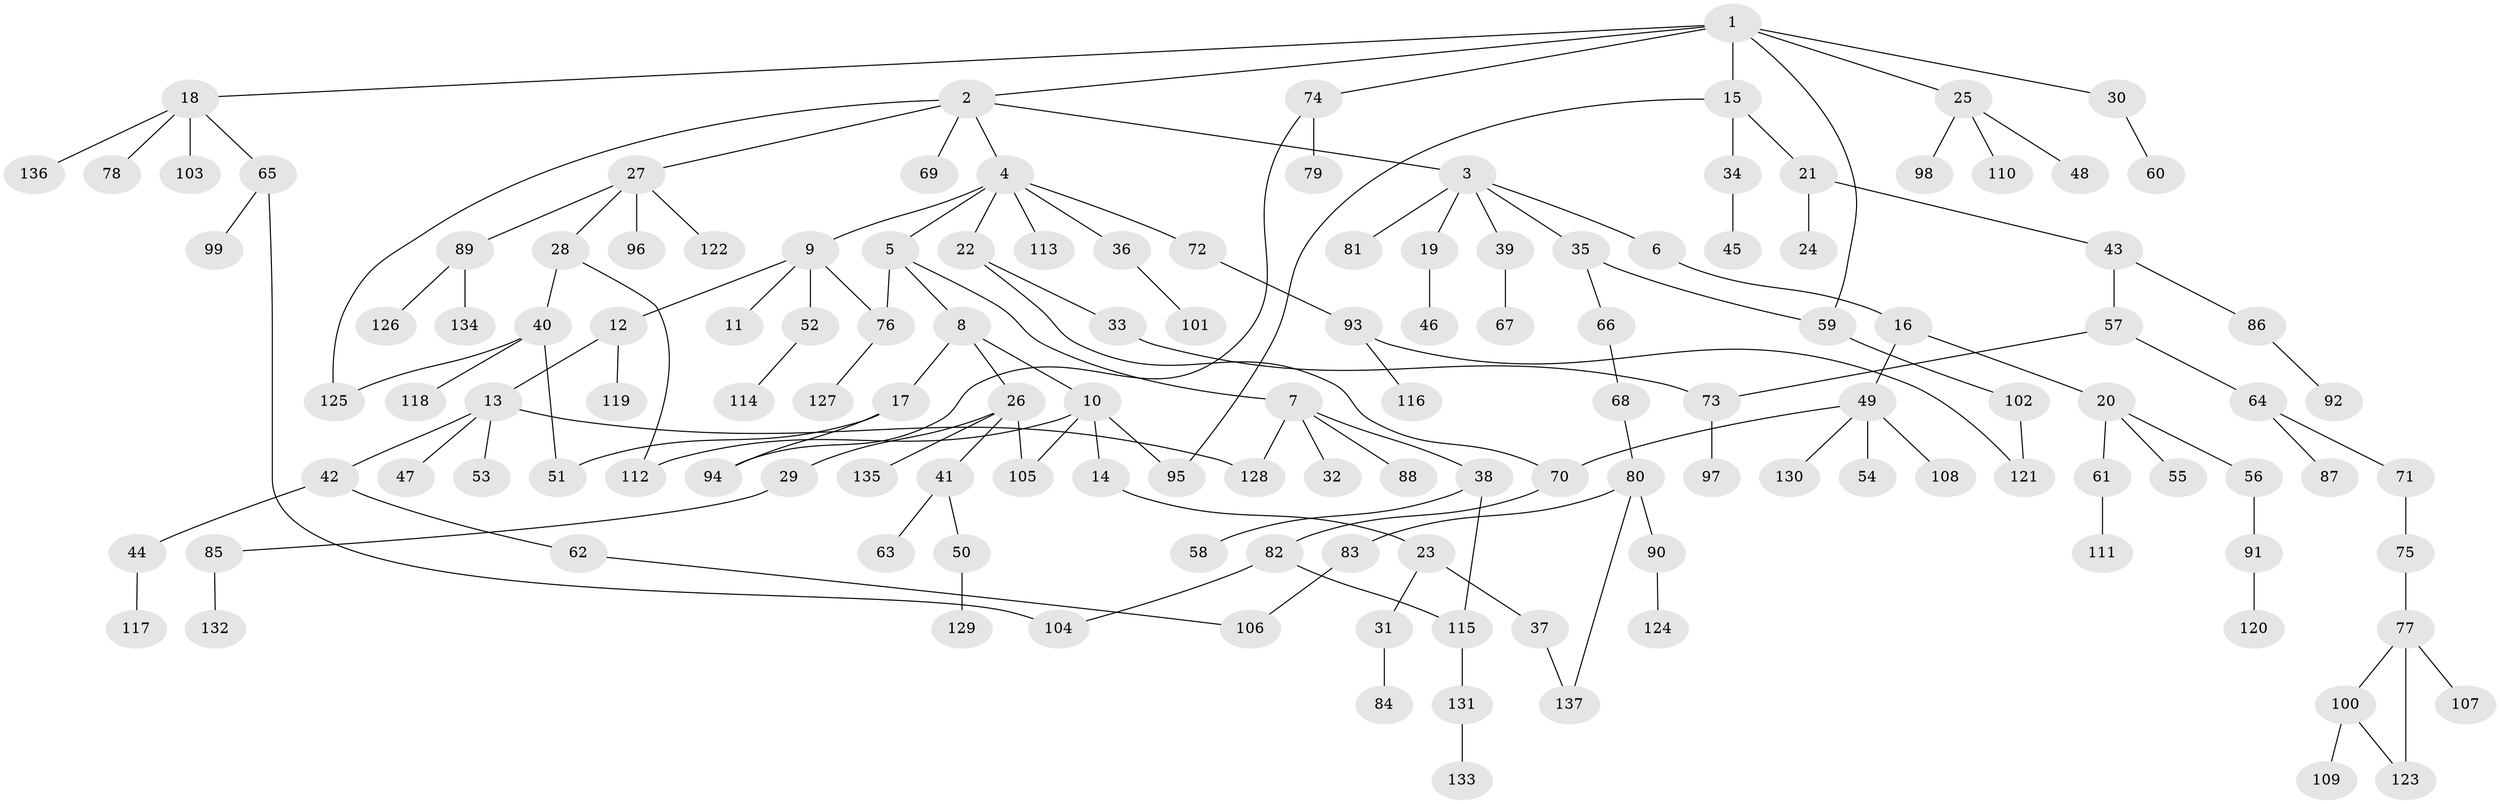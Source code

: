 // Generated by graph-tools (version 1.1) at 2025/00/03/09/25 03:00:59]
// undirected, 137 vertices, 153 edges
graph export_dot {
graph [start="1"]
  node [color=gray90,style=filled];
  1;
  2;
  3;
  4;
  5;
  6;
  7;
  8;
  9;
  10;
  11;
  12;
  13;
  14;
  15;
  16;
  17;
  18;
  19;
  20;
  21;
  22;
  23;
  24;
  25;
  26;
  27;
  28;
  29;
  30;
  31;
  32;
  33;
  34;
  35;
  36;
  37;
  38;
  39;
  40;
  41;
  42;
  43;
  44;
  45;
  46;
  47;
  48;
  49;
  50;
  51;
  52;
  53;
  54;
  55;
  56;
  57;
  58;
  59;
  60;
  61;
  62;
  63;
  64;
  65;
  66;
  67;
  68;
  69;
  70;
  71;
  72;
  73;
  74;
  75;
  76;
  77;
  78;
  79;
  80;
  81;
  82;
  83;
  84;
  85;
  86;
  87;
  88;
  89;
  90;
  91;
  92;
  93;
  94;
  95;
  96;
  97;
  98;
  99;
  100;
  101;
  102;
  103;
  104;
  105;
  106;
  107;
  108;
  109;
  110;
  111;
  112;
  113;
  114;
  115;
  116;
  117;
  118;
  119;
  120;
  121;
  122;
  123;
  124;
  125;
  126;
  127;
  128;
  129;
  130;
  131;
  132;
  133;
  134;
  135;
  136;
  137;
  1 -- 2;
  1 -- 15;
  1 -- 18;
  1 -- 25;
  1 -- 30;
  1 -- 74;
  1 -- 59;
  2 -- 3;
  2 -- 4;
  2 -- 27;
  2 -- 69;
  2 -- 125;
  3 -- 6;
  3 -- 19;
  3 -- 35;
  3 -- 39;
  3 -- 81;
  4 -- 5;
  4 -- 9;
  4 -- 22;
  4 -- 36;
  4 -- 72;
  4 -- 113;
  5 -- 7;
  5 -- 8;
  5 -- 76;
  6 -- 16;
  7 -- 32;
  7 -- 38;
  7 -- 88;
  7 -- 128;
  8 -- 10;
  8 -- 17;
  8 -- 26;
  9 -- 11;
  9 -- 12;
  9 -- 52;
  9 -- 76;
  10 -- 14;
  10 -- 95;
  10 -- 105;
  10 -- 112;
  12 -- 13;
  12 -- 119;
  13 -- 42;
  13 -- 47;
  13 -- 53;
  13 -- 128;
  14 -- 23;
  15 -- 21;
  15 -- 34;
  15 -- 95;
  16 -- 20;
  16 -- 49;
  17 -- 51;
  17 -- 94;
  18 -- 65;
  18 -- 78;
  18 -- 103;
  18 -- 136;
  19 -- 46;
  20 -- 55;
  20 -- 56;
  20 -- 61;
  21 -- 24;
  21 -- 43;
  22 -- 33;
  22 -- 70;
  23 -- 31;
  23 -- 37;
  25 -- 48;
  25 -- 98;
  25 -- 110;
  26 -- 29;
  26 -- 41;
  26 -- 135;
  26 -- 105;
  27 -- 28;
  27 -- 89;
  27 -- 96;
  27 -- 122;
  28 -- 40;
  28 -- 112;
  29 -- 85;
  30 -- 60;
  31 -- 84;
  33 -- 73;
  34 -- 45;
  35 -- 59;
  35 -- 66;
  36 -- 101;
  37 -- 137;
  38 -- 58;
  38 -- 115;
  39 -- 67;
  40 -- 51;
  40 -- 118;
  40 -- 125;
  41 -- 50;
  41 -- 63;
  42 -- 44;
  42 -- 62;
  43 -- 57;
  43 -- 86;
  44 -- 117;
  49 -- 54;
  49 -- 108;
  49 -- 130;
  49 -- 70;
  50 -- 129;
  52 -- 114;
  56 -- 91;
  57 -- 64;
  57 -- 73;
  59 -- 102;
  61 -- 111;
  62 -- 106;
  64 -- 71;
  64 -- 87;
  65 -- 99;
  65 -- 104;
  66 -- 68;
  68 -- 80;
  70 -- 82;
  71 -- 75;
  72 -- 93;
  73 -- 97;
  74 -- 79;
  74 -- 94;
  75 -- 77;
  76 -- 127;
  77 -- 100;
  77 -- 107;
  77 -- 123;
  80 -- 83;
  80 -- 90;
  80 -- 137;
  82 -- 115;
  82 -- 104;
  83 -- 106;
  85 -- 132;
  86 -- 92;
  89 -- 126;
  89 -- 134;
  90 -- 124;
  91 -- 120;
  93 -- 116;
  93 -- 121;
  100 -- 109;
  100 -- 123;
  102 -- 121;
  115 -- 131;
  131 -- 133;
}
